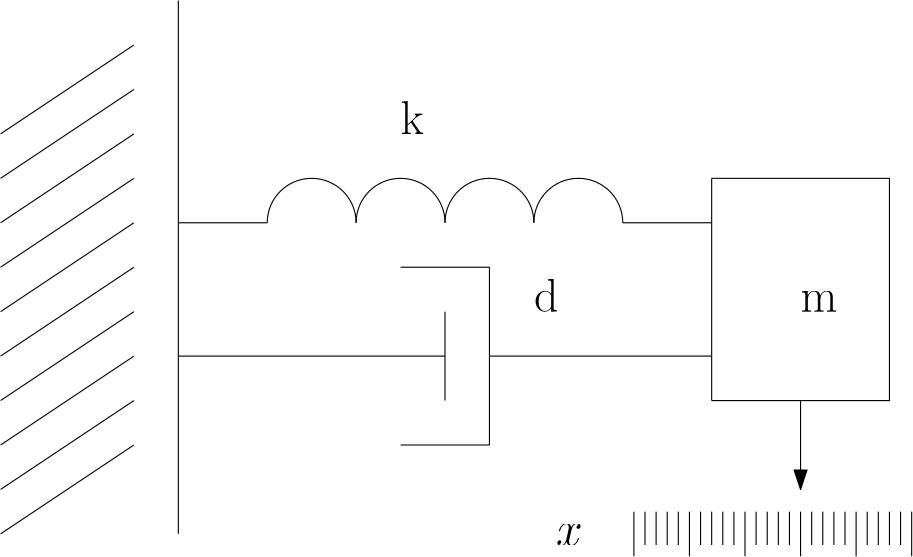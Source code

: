 <?xml version="1.0"?>
<!DOCTYPE ipe SYSTEM "ipe.dtd">
<ipe version="70005" creator="Ipe 7.1.2">
<info created="D:20120809153453" modified="D:20120831123431"/>
<ipestyle name="basic">
<symbol name="arrow/arc(spx)">
<path stroke="sym-stroke" fill="sym-stroke" pen="sym-pen">
0 0 m
-1 0.333 l
-1 -0.333 l
h
</path>
</symbol>
<symbol name="arrow/farc(spx)">
<path stroke="sym-stroke" fill="white" pen="sym-pen">
0 0 m
-1 0.333 l
-1 -0.333 l
h
</path>
</symbol>
<symbol name="mark/circle(sx)" transformations="translations">
<path fill="sym-stroke">
0.6 0 0 0.6 0 0 e
0.4 0 0 0.4 0 0 e
</path>
</symbol>
<symbol name="mark/disk(sx)" transformations="translations">
<path fill="sym-stroke">
0.6 0 0 0.6 0 0 e
</path>
</symbol>
<symbol name="mark/fdisk(sfx)" transformations="translations">
<group>
<path fill="sym-fill">
0.5 0 0 0.5 0 0 e
</path>
<path fill="sym-stroke" fillrule="eofill">
0.6 0 0 0.6 0 0 e
0.4 0 0 0.4 0 0 e
</path>
</group>
</symbol>
<symbol name="mark/box(sx)" transformations="translations">
<path fill="sym-stroke" fillrule="eofill">
-0.6 -0.6 m
0.6 -0.6 l
0.6 0.6 l
-0.6 0.6 l
h
-0.4 -0.4 m
0.4 -0.4 l
0.4 0.4 l
-0.4 0.4 l
h
</path>
</symbol>
<symbol name="mark/square(sx)" transformations="translations">
<path fill="sym-stroke">
-0.6 -0.6 m
0.6 -0.6 l
0.6 0.6 l
-0.6 0.6 l
h
</path>
</symbol>
<symbol name="mark/fsquare(sfx)" transformations="translations">
<group>
<path fill="sym-fill">
-0.5 -0.5 m
0.5 -0.5 l
0.5 0.5 l
-0.5 0.5 l
h
</path>
<path fill="sym-stroke" fillrule="eofill">
-0.6 -0.6 m
0.6 -0.6 l
0.6 0.6 l
-0.6 0.6 l
h
-0.4 -0.4 m
0.4 -0.4 l
0.4 0.4 l
-0.4 0.4 l
h
</path>
</group>
</symbol>
<symbol name="mark/cross(sx)" transformations="translations">
<group>
<path fill="sym-stroke">
-0.43 -0.57 m
0.57 0.43 l
0.43 0.57 l
-0.57 -0.43 l
h
</path>
<path fill="sym-stroke">
-0.43 0.57 m
0.57 -0.43 l
0.43 -0.57 l
-0.57 0.43 l
h
</path>
</group>
</symbol>
<symbol name="arrow/fnormal(spx)">
<path stroke="sym-stroke" fill="white" pen="sym-pen">
0 0 m
-1 0.333 l
-1 -0.333 l
h
</path>
</symbol>
<symbol name="arrow/pointed(spx)">
<path stroke="sym-stroke" fill="sym-stroke" pen="sym-pen">
0 0 m
-1 0.333 l
-0.8 0 l
-1 -0.333 l
h
</path>
</symbol>
<symbol name="arrow/fpointed(spx)">
<path stroke="sym-stroke" fill="white" pen="sym-pen">
0 0 m
-1 0.333 l
-0.8 0 l
-1 -0.333 l
h
</path>
</symbol>
<symbol name="arrow/linear(spx)">
<path stroke="sym-stroke" pen="sym-pen">
-1 0.333 m
0 0 l
-1 -0.333 l
</path>
</symbol>
<symbol name="arrow/fdouble(spx)">
<path stroke="sym-stroke" fill="white" pen="sym-pen">
0 0 m
-1 0.333 l
-1 -0.333 l
h
-1 0 m
-2 0.333 l
-2 -0.333 l
h
</path>
</symbol>
<symbol name="arrow/double(spx)">
<path stroke="sym-stroke" fill="sym-stroke" pen="sym-pen">
0 0 m
-1 0.333 l
-1 -0.333 l
h
-1 0 m
-2 0.333 l
-2 -0.333 l
h
</path>
</symbol>
<pen name="heavier" value="0.8"/>
<pen name="fat" value="1.2"/>
<pen name="ultrafat" value="2"/>
<symbolsize name="large" value="5"/>
<symbolsize name="small" value="2"/>
<symbolsize name="tiny" value="1.1"/>
<arrowsize name="large" value="10"/>
<arrowsize name="small" value="5"/>
<arrowsize name="tiny" value="3"/>
<color name="red" value="1 0 0"/>
<color name="green" value="0 1 0"/>
<color name="blue" value="0 0 1"/>
<color name="yellow" value="1 1 0"/>
<color name="orange" value="1 0.647 0"/>
<color name="gold" value="1 0.843 0"/>
<color name="purple" value="0.627 0.125 0.941"/>
<color name="gray" value="0.745"/>
<color name="brown" value="0.647 0.165 0.165"/>
<color name="navy" value="0 0 0.502"/>
<color name="pink" value="1 0.753 0.796"/>
<color name="seagreen" value="0.18 0.545 0.341"/>
<color name="turquoise" value="0.251 0.878 0.816"/>
<color name="violet" value="0.933 0.51 0.933"/>
<color name="darkblue" value="0 0 0.545"/>
<color name="darkcyan" value="0 0.545 0.545"/>
<color name="darkgray" value="0.663"/>
<color name="darkgreen" value="0 0.392 0"/>
<color name="darkmagenta" value="0.545 0 0.545"/>
<color name="darkorange" value="1 0.549 0"/>
<color name="darkred" value="0.545 0 0"/>
<color name="lightblue" value="0.678 0.847 0.902"/>
<color name="lightcyan" value="0.878 1 1"/>
<color name="lightgray" value="0.827"/>
<color name="lightgreen" value="0.565 0.933 0.565"/>
<color name="lightyellow" value="1 1 0.878"/>
<dashstyle name="dashed" value="[4] 0"/>
<dashstyle name="dotted" value="[1 3] 0"/>
<dashstyle name="dash dotted" value="[4 2 1 2] 0"/>
<dashstyle name="dash dot dotted" value="[4 2 1 2 1 2] 0"/>
<textsize name="large" value="\large"/>
<textsize name="Large" value="\Large"/>
<textsize name="LARGE" value="\LARGE"/>
<textsize name="huge" value="\huge"/>
<textsize name="Huge" value="\Huge"/>
<textsize name="small" value="\small"/>
<textsize name="footnote" value="\footnotesize"/>
<textsize name="tiny" value="\tiny"/>
<textstyle name="center" begin="\begin{center}" end="\end{center}"/>
<textstyle name="itemize" begin="\begin{itemize}" end="\end{itemize}"/>
<textstyle name="item" begin="\begin{itemize}\item{}" end="\end{itemize}"/>
<gridsize name="4 pts" value="4"/>
<gridsize name="8 pts (~3 mm)" value="8"/>
<gridsize name="16 pts (~6 mm)" value="16"/>
<gridsize name="32 pts (~12 mm)" value="32"/>
<gridsize name="10 pts (~3.5 mm)" value="10"/>
<gridsize name="20 pts (~7 mm)" value="20"/>
<gridsize name="14 pts (~5 mm)" value="14"/>
<gridsize name="28 pts (~10 mm)" value="28"/>
<gridsize name="56 pts (~20 mm)" value="56"/>
<anglesize name="90 deg" value="90"/>
<anglesize name="60 deg" value="60"/>
<anglesize name="45 deg" value="45"/>
<anglesize name="30 deg" value="30"/>
<anglesize name="22.5 deg" value="22.5"/>
<tiling name="falling" angle="-60" step="4" width="1"/>
<tiling name="rising" angle="30" step="4" width="1"/>
</ipestyle>
<page>
<layer name="alpha"/>
<view layers="alpha" active="alpha"/>
<path layer="alpha" stroke="black">
192 704 m
192 512 l
192 512 l
</path>
<path stroke="black">
176 688 m
128 656 l
</path>
<path stroke="black">
176 672 m
128 640 l
</path>
<path stroke="black">
176 656 m
128 624 l
128 624 l
</path>
<path stroke="black">
176 640 m
128 608 l
</path>
<path stroke="black">
176 624 m
128 592 l
</path>
<path stroke="black">
176 608 m
128 576 l
</path>
<path stroke="black">
176 592 m
128 560 l
</path>
<path stroke="black">
176 576 m
128 544 l
</path>
<path stroke="black">
176 560 m
128 528 l
</path>
<path stroke="black">
176 544 m
128 512 l
128 512 l
</path>
<path stroke="black">
192 624 m
224 624 l
224 624 l
</path>
<path stroke="black">
192 576 m
288 576 l
</path>
<path stroke="black">
288 592 m
288 560 l
</path>
<path stroke="black">
272 608 m
304 608 l
</path>
<path stroke="black">
304 608 m
304 544 l
272 544 l
</path>
<path stroke="black">
304 576 m
384 576 l
</path>
<path stroke="black">
384 560 m
384 640 l
</path>
<path stroke="black">
384 640 m
448 640 l
448 560 l
384 560 l
</path>
<path stroke="black">
224 624 m
16 0 0 -16 240 624 256 624 a
</path>
<path stroke="black">
256 624 m
16 0 0 -16 272 624 288 624 a
</path>
<path stroke="black">
288 624 m
16 0 0 -16 304 624 320 624 a
</path>
<path stroke="black">
320 624 m
16 0 0 -16 336 624 352 624 a
</path>
<path stroke="black">
352 624 m
384 624 l
</path>
<text transformations="translations" pos="272 656" stroke="black" type="label" width="8.345" height="11.955" depth="0" valign="baseline" size="LARGE">k</text>
<text matrix="1 0 0 1 16 0" transformations="translations" pos="400 592" stroke="black" type="label" width="13.292" height="7.411" depth="0" valign="baseline" size="LARGE">m</text>
<text transformations="translations" pos="320 592" stroke="black" type="label" width="8.795" height="11.955" depth="0" valign="baseline" size="LARGE">d</text>
<path stroke="black" arrow="normal/normal">
416 560 m
416 528 l
</path>
<path stroke="black">
416 520 m
416 504 l
</path>
<path stroke="black">
420 520 m
420 508 l
</path>
<path stroke="black">
424 520 m
424 508 l
</path>
<path stroke="black">
428 520 m
428 508 l
</path>
<path stroke="black">
432 520 m
432 508 l
</path>
<path stroke="black">
436 520 m
436 504 l
</path>
<path stroke="black">
412 520 m
412 508 l
</path>
<path stroke="black">
408 520 m
408 508 l
</path>
<path stroke="black">
404 520 m
404 508 l
</path>
<path stroke="black">
400 520 m
400 508 l
</path>
<path stroke="black">
396 520 m
396 504 l
</path>
<path stroke="black">
392 520 m
392 508 l
</path>
<path stroke="black">
388 520 m
388 508 l
</path>
<path stroke="black">
384 520 m
384 508 l
</path>
<path stroke="black">
380 520 m
380 508 l
</path>
<path stroke="black">
376 520 m
376 504 l
</path>
<path stroke="black">
440 520 m
440 508 l
</path>
<path stroke="black">
444 520 m
444 508 l
</path>
<path stroke="black">
448 520 m
448 508 l
</path>
<path stroke="black">
452 520 m
452 508 l
</path>
<path stroke="black">
456 520 m
456 504 l
</path>
<path stroke="black">
372 520 m
372 508 l
</path>
<path stroke="black">
368 520 m
368 508 l
</path>
<path stroke="black">
364 520 m
364 508 l
</path>
<path stroke="black">
360 520 m
360 508 l
</path>
<path stroke="black">
356 520 m
356 504 l
</path>
<text matrix="1 0 0 1 -4 4" transformations="translations" pos="332 504" stroke="black" type="label" width="9.579" height="7.412" depth="0" valign="baseline" size="LARGE">$x$</text>
</page>
</ipe>
